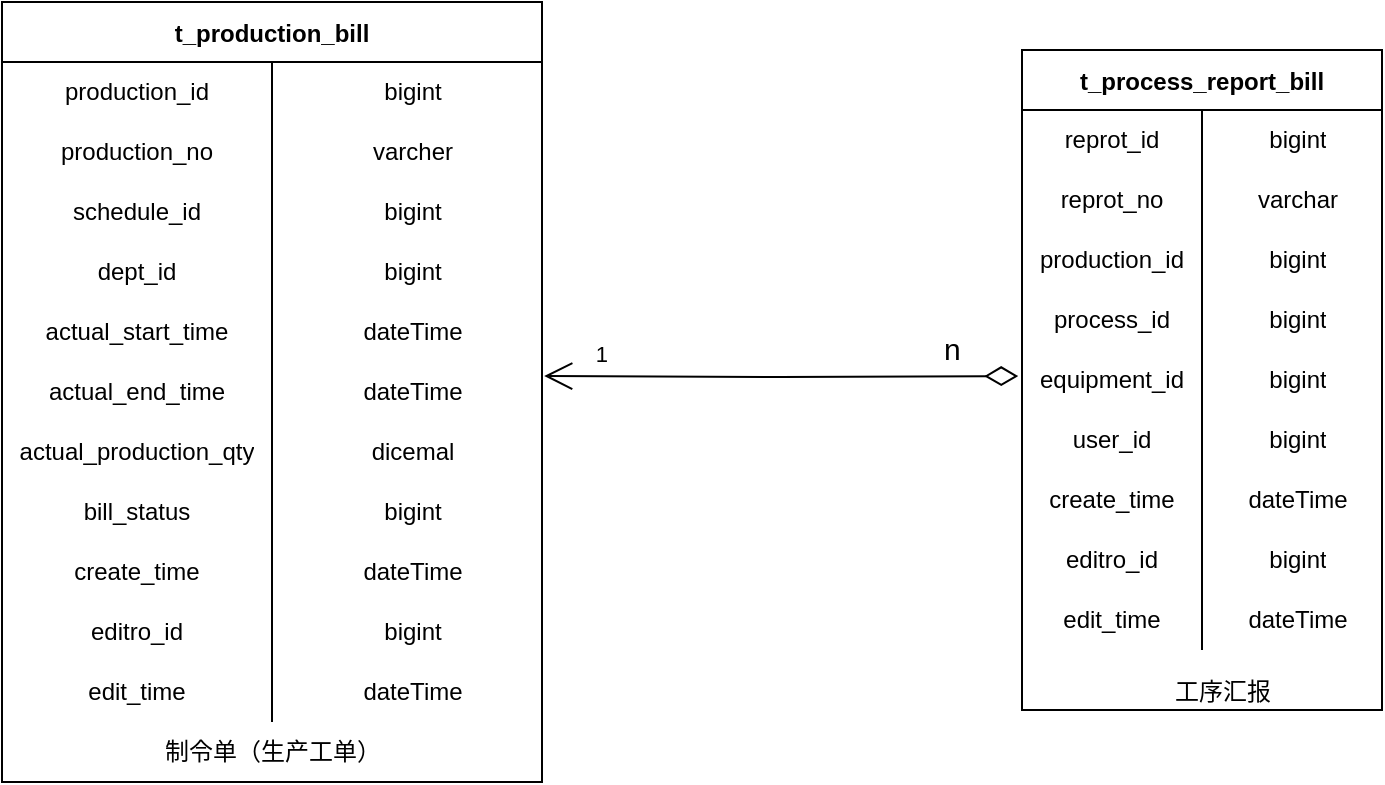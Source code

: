 <mxfile version="20.0.4" type="github">
  <diagram id="fy7ZwODoneq1_v7YV8ph" name="第 1 页">
    <mxGraphModel dx="1422" dy="786" grid="1" gridSize="10" guides="1" tooltips="1" connect="1" arrows="1" fold="1" page="1" pageScale="1" pageWidth="1654" pageHeight="2336" math="0" shadow="0">
      <root>
        <mxCell id="0" />
        <mxCell id="1" parent="0" />
        <mxCell id="3n4rUfWtmnFHEgng75o0-35" value="t_production_bill" style="shape=table;startSize=30;container=1;collapsible=0;childLayout=tableLayout;fixedRows=1;rowLines=0;fontStyle=1;" vertex="1" parent="1">
          <mxGeometry x="170" y="1130" width="270" height="390" as="geometry" />
        </mxCell>
        <mxCell id="3n4rUfWtmnFHEgng75o0-36" value="" style="shape=tableRow;horizontal=0;startSize=0;swimlaneHead=0;swimlaneBody=0;top=0;left=0;bottom=0;right=0;collapsible=0;dropTarget=0;fillColor=none;points=[[0,0.5],[1,0.5]];portConstraint=eastwest;" vertex="1" parent="3n4rUfWtmnFHEgng75o0-35">
          <mxGeometry y="30" width="270" height="30" as="geometry" />
        </mxCell>
        <mxCell id="3n4rUfWtmnFHEgng75o0-37" value="production_id" style="shape=partialRectangle;html=1;whiteSpace=wrap;connectable=0;fillColor=none;top=0;left=0;bottom=0;right=0;overflow=hidden;pointerEvents=1;" vertex="1" parent="3n4rUfWtmnFHEgng75o0-36">
          <mxGeometry width="135" height="30" as="geometry">
            <mxRectangle width="135" height="30" as="alternateBounds" />
          </mxGeometry>
        </mxCell>
        <mxCell id="3n4rUfWtmnFHEgng75o0-38" value="bigint" style="shape=partialRectangle;html=1;whiteSpace=wrap;connectable=0;fillColor=none;top=0;left=0;bottom=0;right=0;align=center;spacingLeft=6;overflow=hidden;" vertex="1" parent="3n4rUfWtmnFHEgng75o0-36">
          <mxGeometry x="135" width="135" height="30" as="geometry">
            <mxRectangle width="135" height="30" as="alternateBounds" />
          </mxGeometry>
        </mxCell>
        <mxCell id="3n4rUfWtmnFHEgng75o0-39" value="" style="shape=tableRow;horizontal=0;startSize=0;swimlaneHead=0;swimlaneBody=0;top=0;left=0;bottom=0;right=0;collapsible=0;dropTarget=0;fillColor=none;points=[[0,0.5],[1,0.5]];portConstraint=eastwest;" vertex="1" parent="3n4rUfWtmnFHEgng75o0-35">
          <mxGeometry y="60" width="270" height="30" as="geometry" />
        </mxCell>
        <mxCell id="3n4rUfWtmnFHEgng75o0-40" value="production_no" style="shape=partialRectangle;html=1;whiteSpace=wrap;connectable=0;fillColor=none;top=0;left=0;bottom=0;right=0;overflow=hidden;" vertex="1" parent="3n4rUfWtmnFHEgng75o0-39">
          <mxGeometry width="135" height="30" as="geometry">
            <mxRectangle width="135" height="30" as="alternateBounds" />
          </mxGeometry>
        </mxCell>
        <mxCell id="3n4rUfWtmnFHEgng75o0-41" value="varcher" style="shape=partialRectangle;html=1;whiteSpace=wrap;connectable=0;fillColor=none;top=0;left=0;bottom=0;right=0;align=center;spacingLeft=6;overflow=hidden;" vertex="1" parent="3n4rUfWtmnFHEgng75o0-39">
          <mxGeometry x="135" width="135" height="30" as="geometry">
            <mxRectangle width="135" height="30" as="alternateBounds" />
          </mxGeometry>
        </mxCell>
        <mxCell id="3n4rUfWtmnFHEgng75o0-42" value="" style="shape=tableRow;horizontal=0;startSize=0;swimlaneHead=0;swimlaneBody=0;top=0;left=0;bottom=0;right=0;collapsible=0;dropTarget=0;fillColor=none;points=[[0,0.5],[1,0.5]];portConstraint=eastwest;" vertex="1" parent="3n4rUfWtmnFHEgng75o0-35">
          <mxGeometry y="90" width="270" height="30" as="geometry" />
        </mxCell>
        <mxCell id="3n4rUfWtmnFHEgng75o0-43" value="schedule_id" style="shape=partialRectangle;html=1;whiteSpace=wrap;connectable=0;fillColor=none;top=0;left=0;bottom=0;right=0;overflow=hidden;" vertex="1" parent="3n4rUfWtmnFHEgng75o0-42">
          <mxGeometry width="135" height="30" as="geometry">
            <mxRectangle width="135" height="30" as="alternateBounds" />
          </mxGeometry>
        </mxCell>
        <mxCell id="3n4rUfWtmnFHEgng75o0-44" value="bigint" style="shape=partialRectangle;html=1;whiteSpace=wrap;connectable=0;fillColor=none;top=0;left=0;bottom=0;right=0;align=center;spacingLeft=6;overflow=hidden;" vertex="1" parent="3n4rUfWtmnFHEgng75o0-42">
          <mxGeometry x="135" width="135" height="30" as="geometry">
            <mxRectangle width="135" height="30" as="alternateBounds" />
          </mxGeometry>
        </mxCell>
        <mxCell id="3n4rUfWtmnFHEgng75o0-45" style="shape=tableRow;horizontal=0;startSize=0;swimlaneHead=0;swimlaneBody=0;top=0;left=0;bottom=0;right=0;collapsible=0;dropTarget=0;fillColor=none;points=[[0,0.5],[1,0.5]];portConstraint=eastwest;" vertex="1" parent="3n4rUfWtmnFHEgng75o0-35">
          <mxGeometry y="120" width="270" height="30" as="geometry" />
        </mxCell>
        <mxCell id="3n4rUfWtmnFHEgng75o0-46" value="dept_id" style="shape=partialRectangle;html=1;whiteSpace=wrap;connectable=0;fillColor=none;top=0;left=0;bottom=0;right=0;overflow=hidden;" vertex="1" parent="3n4rUfWtmnFHEgng75o0-45">
          <mxGeometry width="135" height="30" as="geometry">
            <mxRectangle width="135" height="30" as="alternateBounds" />
          </mxGeometry>
        </mxCell>
        <mxCell id="3n4rUfWtmnFHEgng75o0-47" value="bigint" style="shape=partialRectangle;html=1;whiteSpace=wrap;connectable=0;fillColor=none;top=0;left=0;bottom=0;right=0;align=center;spacingLeft=6;overflow=hidden;" vertex="1" parent="3n4rUfWtmnFHEgng75o0-45">
          <mxGeometry x="135" width="135" height="30" as="geometry">
            <mxRectangle width="135" height="30" as="alternateBounds" />
          </mxGeometry>
        </mxCell>
        <mxCell id="3n4rUfWtmnFHEgng75o0-48" style="shape=tableRow;horizontal=0;startSize=0;swimlaneHead=0;swimlaneBody=0;top=0;left=0;bottom=0;right=0;collapsible=0;dropTarget=0;fillColor=none;points=[[0,0.5],[1,0.5]];portConstraint=eastwest;" vertex="1" parent="3n4rUfWtmnFHEgng75o0-35">
          <mxGeometry y="150" width="270" height="30" as="geometry" />
        </mxCell>
        <mxCell id="3n4rUfWtmnFHEgng75o0-49" value="actual_start_time" style="shape=partialRectangle;html=1;whiteSpace=wrap;connectable=0;fillColor=none;top=0;left=0;bottom=0;right=0;overflow=hidden;" vertex="1" parent="3n4rUfWtmnFHEgng75o0-48">
          <mxGeometry width="135" height="30" as="geometry">
            <mxRectangle width="135" height="30" as="alternateBounds" />
          </mxGeometry>
        </mxCell>
        <mxCell id="3n4rUfWtmnFHEgng75o0-50" value="dateTime" style="shape=partialRectangle;html=1;whiteSpace=wrap;connectable=0;fillColor=none;top=0;left=0;bottom=0;right=0;align=center;spacingLeft=6;overflow=hidden;" vertex="1" parent="3n4rUfWtmnFHEgng75o0-48">
          <mxGeometry x="135" width="135" height="30" as="geometry">
            <mxRectangle width="135" height="30" as="alternateBounds" />
          </mxGeometry>
        </mxCell>
        <mxCell id="3n4rUfWtmnFHEgng75o0-51" style="shape=tableRow;horizontal=0;startSize=0;swimlaneHead=0;swimlaneBody=0;top=0;left=0;bottom=0;right=0;collapsible=0;dropTarget=0;fillColor=none;points=[[0,0.5],[1,0.5]];portConstraint=eastwest;" vertex="1" parent="3n4rUfWtmnFHEgng75o0-35">
          <mxGeometry y="180" width="270" height="30" as="geometry" />
        </mxCell>
        <mxCell id="3n4rUfWtmnFHEgng75o0-52" value="actual_end_time" style="shape=partialRectangle;html=1;whiteSpace=wrap;connectable=0;fillColor=none;top=0;left=0;bottom=0;right=0;overflow=hidden;" vertex="1" parent="3n4rUfWtmnFHEgng75o0-51">
          <mxGeometry width="135" height="30" as="geometry">
            <mxRectangle width="135" height="30" as="alternateBounds" />
          </mxGeometry>
        </mxCell>
        <mxCell id="3n4rUfWtmnFHEgng75o0-53" value="dateTime" style="shape=partialRectangle;html=1;whiteSpace=wrap;connectable=0;fillColor=none;top=0;left=0;bottom=0;right=0;align=center;spacingLeft=6;overflow=hidden;" vertex="1" parent="3n4rUfWtmnFHEgng75o0-51">
          <mxGeometry x="135" width="135" height="30" as="geometry">
            <mxRectangle width="135" height="30" as="alternateBounds" />
          </mxGeometry>
        </mxCell>
        <mxCell id="3n4rUfWtmnFHEgng75o0-54" style="shape=tableRow;horizontal=0;startSize=0;swimlaneHead=0;swimlaneBody=0;top=0;left=0;bottom=0;right=0;collapsible=0;dropTarget=0;fillColor=none;points=[[0,0.5],[1,0.5]];portConstraint=eastwest;" vertex="1" parent="3n4rUfWtmnFHEgng75o0-35">
          <mxGeometry y="210" width="270" height="30" as="geometry" />
        </mxCell>
        <mxCell id="3n4rUfWtmnFHEgng75o0-55" value="actual_production_qty" style="shape=partialRectangle;html=1;whiteSpace=wrap;connectable=0;fillColor=none;top=0;left=0;bottom=0;right=0;overflow=hidden;" vertex="1" parent="3n4rUfWtmnFHEgng75o0-54">
          <mxGeometry width="135" height="30" as="geometry">
            <mxRectangle width="135" height="30" as="alternateBounds" />
          </mxGeometry>
        </mxCell>
        <mxCell id="3n4rUfWtmnFHEgng75o0-56" value="dicemal" style="shape=partialRectangle;html=1;whiteSpace=wrap;connectable=0;fillColor=none;top=0;left=0;bottom=0;right=0;align=center;spacingLeft=6;overflow=hidden;" vertex="1" parent="3n4rUfWtmnFHEgng75o0-54">
          <mxGeometry x="135" width="135" height="30" as="geometry">
            <mxRectangle width="135" height="30" as="alternateBounds" />
          </mxGeometry>
        </mxCell>
        <mxCell id="3n4rUfWtmnFHEgng75o0-57" style="shape=tableRow;horizontal=0;startSize=0;swimlaneHead=0;swimlaneBody=0;top=0;left=0;bottom=0;right=0;collapsible=0;dropTarget=0;fillColor=none;points=[[0,0.5],[1,0.5]];portConstraint=eastwest;" vertex="1" parent="3n4rUfWtmnFHEgng75o0-35">
          <mxGeometry y="240" width="270" height="30" as="geometry" />
        </mxCell>
        <mxCell id="3n4rUfWtmnFHEgng75o0-58" value="bill_status" style="shape=partialRectangle;html=1;whiteSpace=wrap;connectable=0;fillColor=none;top=0;left=0;bottom=0;right=0;overflow=hidden;" vertex="1" parent="3n4rUfWtmnFHEgng75o0-57">
          <mxGeometry width="135" height="30" as="geometry">
            <mxRectangle width="135" height="30" as="alternateBounds" />
          </mxGeometry>
        </mxCell>
        <mxCell id="3n4rUfWtmnFHEgng75o0-59" value="bigint" style="shape=partialRectangle;html=1;whiteSpace=wrap;connectable=0;fillColor=none;top=0;left=0;bottom=0;right=0;align=center;spacingLeft=6;overflow=hidden;" vertex="1" parent="3n4rUfWtmnFHEgng75o0-57">
          <mxGeometry x="135" width="135" height="30" as="geometry">
            <mxRectangle width="135" height="30" as="alternateBounds" />
          </mxGeometry>
        </mxCell>
        <mxCell id="3n4rUfWtmnFHEgng75o0-60" style="shape=tableRow;horizontal=0;startSize=0;swimlaneHead=0;swimlaneBody=0;top=0;left=0;bottom=0;right=0;collapsible=0;dropTarget=0;fillColor=none;points=[[0,0.5],[1,0.5]];portConstraint=eastwest;" vertex="1" parent="3n4rUfWtmnFHEgng75o0-35">
          <mxGeometry y="270" width="270" height="30" as="geometry" />
        </mxCell>
        <mxCell id="3n4rUfWtmnFHEgng75o0-61" value="create_time" style="shape=partialRectangle;html=1;whiteSpace=wrap;connectable=0;fillColor=none;top=0;left=0;bottom=0;right=0;overflow=hidden;" vertex="1" parent="3n4rUfWtmnFHEgng75o0-60">
          <mxGeometry width="135" height="30" as="geometry">
            <mxRectangle width="135" height="30" as="alternateBounds" />
          </mxGeometry>
        </mxCell>
        <mxCell id="3n4rUfWtmnFHEgng75o0-62" value="dateTime" style="shape=partialRectangle;html=1;whiteSpace=wrap;connectable=0;fillColor=none;top=0;left=0;bottom=0;right=0;align=center;spacingLeft=6;overflow=hidden;" vertex="1" parent="3n4rUfWtmnFHEgng75o0-60">
          <mxGeometry x="135" width="135" height="30" as="geometry">
            <mxRectangle width="135" height="30" as="alternateBounds" />
          </mxGeometry>
        </mxCell>
        <mxCell id="3n4rUfWtmnFHEgng75o0-63" style="shape=tableRow;horizontal=0;startSize=0;swimlaneHead=0;swimlaneBody=0;top=0;left=0;bottom=0;right=0;collapsible=0;dropTarget=0;fillColor=none;points=[[0,0.5],[1,0.5]];portConstraint=eastwest;" vertex="1" parent="3n4rUfWtmnFHEgng75o0-35">
          <mxGeometry y="300" width="270" height="30" as="geometry" />
        </mxCell>
        <mxCell id="3n4rUfWtmnFHEgng75o0-64" value="editro_id" style="shape=partialRectangle;html=1;whiteSpace=wrap;connectable=0;fillColor=none;top=0;left=0;bottom=0;right=0;overflow=hidden;" vertex="1" parent="3n4rUfWtmnFHEgng75o0-63">
          <mxGeometry width="135" height="30" as="geometry">
            <mxRectangle width="135" height="30" as="alternateBounds" />
          </mxGeometry>
        </mxCell>
        <mxCell id="3n4rUfWtmnFHEgng75o0-65" value="bigint" style="shape=partialRectangle;html=1;whiteSpace=wrap;connectable=0;fillColor=none;top=0;left=0;bottom=0;right=0;align=center;spacingLeft=6;overflow=hidden;" vertex="1" parent="3n4rUfWtmnFHEgng75o0-63">
          <mxGeometry x="135" width="135" height="30" as="geometry">
            <mxRectangle width="135" height="30" as="alternateBounds" />
          </mxGeometry>
        </mxCell>
        <mxCell id="3n4rUfWtmnFHEgng75o0-66" style="shape=tableRow;horizontal=0;startSize=0;swimlaneHead=0;swimlaneBody=0;top=0;left=0;bottom=0;right=0;collapsible=0;dropTarget=0;fillColor=none;points=[[0,0.5],[1,0.5]];portConstraint=eastwest;" vertex="1" parent="3n4rUfWtmnFHEgng75o0-35">
          <mxGeometry y="330" width="270" height="30" as="geometry" />
        </mxCell>
        <mxCell id="3n4rUfWtmnFHEgng75o0-67" value="edit_time" style="shape=partialRectangle;html=1;whiteSpace=wrap;connectable=0;fillColor=none;top=0;left=0;bottom=0;right=0;overflow=hidden;" vertex="1" parent="3n4rUfWtmnFHEgng75o0-66">
          <mxGeometry width="135" height="30" as="geometry">
            <mxRectangle width="135" height="30" as="alternateBounds" />
          </mxGeometry>
        </mxCell>
        <mxCell id="3n4rUfWtmnFHEgng75o0-68" value="dateTime" style="shape=partialRectangle;html=1;whiteSpace=wrap;connectable=0;fillColor=none;top=0;left=0;bottom=0;right=0;align=center;spacingLeft=6;overflow=hidden;" vertex="1" parent="3n4rUfWtmnFHEgng75o0-66">
          <mxGeometry x="135" width="135" height="30" as="geometry">
            <mxRectangle width="135" height="30" as="alternateBounds" />
          </mxGeometry>
        </mxCell>
        <mxCell id="3n4rUfWtmnFHEgng75o0-69" value="制令单（生产工单）" style="text;html=1;align=center;verticalAlign=middle;resizable=0;points=[];autosize=1;strokeColor=none;fillColor=none;" vertex="1" parent="1">
          <mxGeometry x="240" y="1490" width="130" height="30" as="geometry" />
        </mxCell>
        <mxCell id="3n4rUfWtmnFHEgng75o0-111" value="" style="endArrow=open;html=1;endSize=12;startArrow=diamondThin;startSize=14;startFill=0;edgeStyle=orthogonalEdgeStyle;rounded=0;exitX=0.01;exitY=0.067;exitDx=0;exitDy=0;exitPerimeter=0;entryX=1.004;entryY=0.233;entryDx=0;entryDy=0;entryPerimeter=0;" edge="1" parent="1" target="3n4rUfWtmnFHEgng75o0-51">
          <mxGeometry relative="1" as="geometry">
            <mxPoint x="678.1" y="1317.01" as="sourcePoint" />
            <mxPoint x="665" y="1320" as="targetPoint" />
          </mxGeometry>
        </mxCell>
        <mxCell id="3n4rUfWtmnFHEgng75o0-112" value="n" style="edgeLabel;resizable=0;html=1;align=left;verticalAlign=top;fontSize=15;" connectable="0" vertex="1" parent="3n4rUfWtmnFHEgng75o0-111">
          <mxGeometry x="-1" relative="1" as="geometry">
            <mxPoint x="-39" y="-29" as="offset" />
          </mxGeometry>
        </mxCell>
        <mxCell id="3n4rUfWtmnFHEgng75o0-113" value="1" style="edgeLabel;resizable=0;html=1;align=right;verticalAlign=top;" connectable="0" vertex="1" parent="3n4rUfWtmnFHEgng75o0-111">
          <mxGeometry x="1" relative="1" as="geometry">
            <mxPoint x="32" y="-24" as="offset" />
          </mxGeometry>
        </mxCell>
        <mxCell id="3n4rUfWtmnFHEgng75o0-117" value="t_process_report_bill" style="shape=table;startSize=30;container=1;collapsible=0;childLayout=tableLayout;fixedRows=1;rowLines=0;fontStyle=1;" vertex="1" parent="1">
          <mxGeometry x="680" y="1154" width="180" height="330" as="geometry" />
        </mxCell>
        <mxCell id="3n4rUfWtmnFHEgng75o0-118" value="" style="shape=tableRow;horizontal=0;startSize=0;swimlaneHead=0;swimlaneBody=0;top=0;left=0;bottom=0;right=0;collapsible=0;dropTarget=0;fillColor=none;points=[[0,0.5],[1,0.5]];portConstraint=eastwest;" vertex="1" parent="3n4rUfWtmnFHEgng75o0-117">
          <mxGeometry y="30" width="180" height="30" as="geometry" />
        </mxCell>
        <mxCell id="3n4rUfWtmnFHEgng75o0-119" value="reprot_id" style="shape=partialRectangle;html=1;whiteSpace=wrap;connectable=0;fillColor=none;top=0;left=0;bottom=0;right=0;overflow=hidden;pointerEvents=1;" vertex="1" parent="3n4rUfWtmnFHEgng75o0-118">
          <mxGeometry width="90" height="30" as="geometry">
            <mxRectangle width="90" height="30" as="alternateBounds" />
          </mxGeometry>
        </mxCell>
        <mxCell id="3n4rUfWtmnFHEgng75o0-120" value="bigint" style="shape=partialRectangle;html=1;whiteSpace=wrap;connectable=0;fillColor=none;top=0;left=0;bottom=0;right=0;align=center;spacingLeft=6;overflow=hidden;" vertex="1" parent="3n4rUfWtmnFHEgng75o0-118">
          <mxGeometry x="90" width="90" height="30" as="geometry">
            <mxRectangle width="90" height="30" as="alternateBounds" />
          </mxGeometry>
        </mxCell>
        <mxCell id="3n4rUfWtmnFHEgng75o0-121" value="" style="shape=tableRow;horizontal=0;startSize=0;swimlaneHead=0;swimlaneBody=0;top=0;left=0;bottom=0;right=0;collapsible=0;dropTarget=0;fillColor=none;points=[[0,0.5],[1,0.5]];portConstraint=eastwest;" vertex="1" parent="3n4rUfWtmnFHEgng75o0-117">
          <mxGeometry y="60" width="180" height="30" as="geometry" />
        </mxCell>
        <mxCell id="3n4rUfWtmnFHEgng75o0-122" value="reprot_no" style="shape=partialRectangle;html=1;whiteSpace=wrap;connectable=0;fillColor=none;top=0;left=0;bottom=0;right=0;overflow=hidden;" vertex="1" parent="3n4rUfWtmnFHEgng75o0-121">
          <mxGeometry width="90" height="30" as="geometry">
            <mxRectangle width="90" height="30" as="alternateBounds" />
          </mxGeometry>
        </mxCell>
        <mxCell id="3n4rUfWtmnFHEgng75o0-123" value="varchar" style="shape=partialRectangle;html=1;whiteSpace=wrap;connectable=0;fillColor=none;top=0;left=0;bottom=0;right=0;align=center;spacingLeft=6;overflow=hidden;" vertex="1" parent="3n4rUfWtmnFHEgng75o0-121">
          <mxGeometry x="90" width="90" height="30" as="geometry">
            <mxRectangle width="90" height="30" as="alternateBounds" />
          </mxGeometry>
        </mxCell>
        <mxCell id="3n4rUfWtmnFHEgng75o0-124" value="" style="shape=tableRow;horizontal=0;startSize=0;swimlaneHead=0;swimlaneBody=0;top=0;left=0;bottom=0;right=0;collapsible=0;dropTarget=0;fillColor=none;points=[[0,0.5],[1,0.5]];portConstraint=eastwest;" vertex="1" parent="3n4rUfWtmnFHEgng75o0-117">
          <mxGeometry y="90" width="180" height="30" as="geometry" />
        </mxCell>
        <mxCell id="3n4rUfWtmnFHEgng75o0-125" value="production_id" style="shape=partialRectangle;html=1;whiteSpace=wrap;connectable=0;fillColor=none;top=0;left=0;bottom=0;right=0;overflow=hidden;" vertex="1" parent="3n4rUfWtmnFHEgng75o0-124">
          <mxGeometry width="90" height="30" as="geometry">
            <mxRectangle width="90" height="30" as="alternateBounds" />
          </mxGeometry>
        </mxCell>
        <mxCell id="3n4rUfWtmnFHEgng75o0-126" value="bigint" style="shape=partialRectangle;html=1;whiteSpace=wrap;connectable=0;fillColor=none;top=0;left=0;bottom=0;right=0;align=center;spacingLeft=6;overflow=hidden;" vertex="1" parent="3n4rUfWtmnFHEgng75o0-124">
          <mxGeometry x="90" width="90" height="30" as="geometry">
            <mxRectangle width="90" height="30" as="alternateBounds" />
          </mxGeometry>
        </mxCell>
        <mxCell id="3n4rUfWtmnFHEgng75o0-127" style="shape=tableRow;horizontal=0;startSize=0;swimlaneHead=0;swimlaneBody=0;top=0;left=0;bottom=0;right=0;collapsible=0;dropTarget=0;fillColor=none;points=[[0,0.5],[1,0.5]];portConstraint=eastwest;" vertex="1" parent="3n4rUfWtmnFHEgng75o0-117">
          <mxGeometry y="120" width="180" height="30" as="geometry" />
        </mxCell>
        <mxCell id="3n4rUfWtmnFHEgng75o0-128" value="process_id" style="shape=partialRectangle;html=1;whiteSpace=wrap;connectable=0;fillColor=none;top=0;left=0;bottom=0;right=0;overflow=hidden;" vertex="1" parent="3n4rUfWtmnFHEgng75o0-127">
          <mxGeometry width="90" height="30" as="geometry">
            <mxRectangle width="90" height="30" as="alternateBounds" />
          </mxGeometry>
        </mxCell>
        <mxCell id="3n4rUfWtmnFHEgng75o0-129" value="bigint" style="shape=partialRectangle;html=1;whiteSpace=wrap;connectable=0;fillColor=none;top=0;left=0;bottom=0;right=0;align=center;spacingLeft=6;overflow=hidden;" vertex="1" parent="3n4rUfWtmnFHEgng75o0-127">
          <mxGeometry x="90" width="90" height="30" as="geometry">
            <mxRectangle width="90" height="30" as="alternateBounds" />
          </mxGeometry>
        </mxCell>
        <mxCell id="3n4rUfWtmnFHEgng75o0-130" style="shape=tableRow;horizontal=0;startSize=0;swimlaneHead=0;swimlaneBody=0;top=0;left=0;bottom=0;right=0;collapsible=0;dropTarget=0;fillColor=none;points=[[0,0.5],[1,0.5]];portConstraint=eastwest;" vertex="1" parent="3n4rUfWtmnFHEgng75o0-117">
          <mxGeometry y="150" width="180" height="30" as="geometry" />
        </mxCell>
        <mxCell id="3n4rUfWtmnFHEgng75o0-131" value="equipment_id" style="shape=partialRectangle;html=1;whiteSpace=wrap;connectable=0;fillColor=none;top=0;left=0;bottom=0;right=0;overflow=hidden;" vertex="1" parent="3n4rUfWtmnFHEgng75o0-130">
          <mxGeometry width="90" height="30" as="geometry">
            <mxRectangle width="90" height="30" as="alternateBounds" />
          </mxGeometry>
        </mxCell>
        <mxCell id="3n4rUfWtmnFHEgng75o0-132" value="bigint" style="shape=partialRectangle;html=1;whiteSpace=wrap;connectable=0;fillColor=none;top=0;left=0;bottom=0;right=0;align=center;spacingLeft=6;overflow=hidden;" vertex="1" parent="3n4rUfWtmnFHEgng75o0-130">
          <mxGeometry x="90" width="90" height="30" as="geometry">
            <mxRectangle width="90" height="30" as="alternateBounds" />
          </mxGeometry>
        </mxCell>
        <mxCell id="3n4rUfWtmnFHEgng75o0-133" style="shape=tableRow;horizontal=0;startSize=0;swimlaneHead=0;swimlaneBody=0;top=0;left=0;bottom=0;right=0;collapsible=0;dropTarget=0;fillColor=none;points=[[0,0.5],[1,0.5]];portConstraint=eastwest;" vertex="1" parent="3n4rUfWtmnFHEgng75o0-117">
          <mxGeometry y="180" width="180" height="30" as="geometry" />
        </mxCell>
        <mxCell id="3n4rUfWtmnFHEgng75o0-134" value="user_id" style="shape=partialRectangle;html=1;whiteSpace=wrap;connectable=0;fillColor=none;top=0;left=0;bottom=0;right=0;overflow=hidden;" vertex="1" parent="3n4rUfWtmnFHEgng75o0-133">
          <mxGeometry width="90" height="30" as="geometry">
            <mxRectangle width="90" height="30" as="alternateBounds" />
          </mxGeometry>
        </mxCell>
        <mxCell id="3n4rUfWtmnFHEgng75o0-135" value="bigint" style="shape=partialRectangle;html=1;whiteSpace=wrap;connectable=0;fillColor=none;top=0;left=0;bottom=0;right=0;align=center;spacingLeft=6;overflow=hidden;" vertex="1" parent="3n4rUfWtmnFHEgng75o0-133">
          <mxGeometry x="90" width="90" height="30" as="geometry">
            <mxRectangle width="90" height="30" as="alternateBounds" />
          </mxGeometry>
        </mxCell>
        <mxCell id="3n4rUfWtmnFHEgng75o0-136" style="shape=tableRow;horizontal=0;startSize=0;swimlaneHead=0;swimlaneBody=0;top=0;left=0;bottom=0;right=0;collapsible=0;dropTarget=0;fillColor=none;points=[[0,0.5],[1,0.5]];portConstraint=eastwest;" vertex="1" parent="3n4rUfWtmnFHEgng75o0-117">
          <mxGeometry y="210" width="180" height="30" as="geometry" />
        </mxCell>
        <mxCell id="3n4rUfWtmnFHEgng75o0-137" value="create_time" style="shape=partialRectangle;html=1;whiteSpace=wrap;connectable=0;fillColor=none;top=0;left=0;bottom=0;right=0;overflow=hidden;" vertex="1" parent="3n4rUfWtmnFHEgng75o0-136">
          <mxGeometry width="90" height="30" as="geometry">
            <mxRectangle width="90" height="30" as="alternateBounds" />
          </mxGeometry>
        </mxCell>
        <mxCell id="3n4rUfWtmnFHEgng75o0-138" value="dateTime" style="shape=partialRectangle;html=1;whiteSpace=wrap;connectable=0;fillColor=none;top=0;left=0;bottom=0;right=0;align=center;spacingLeft=6;overflow=hidden;" vertex="1" parent="3n4rUfWtmnFHEgng75o0-136">
          <mxGeometry x="90" width="90" height="30" as="geometry">
            <mxRectangle width="90" height="30" as="alternateBounds" />
          </mxGeometry>
        </mxCell>
        <mxCell id="3n4rUfWtmnFHEgng75o0-139" style="shape=tableRow;horizontal=0;startSize=0;swimlaneHead=0;swimlaneBody=0;top=0;left=0;bottom=0;right=0;collapsible=0;dropTarget=0;fillColor=none;points=[[0,0.5],[1,0.5]];portConstraint=eastwest;" vertex="1" parent="3n4rUfWtmnFHEgng75o0-117">
          <mxGeometry y="240" width="180" height="30" as="geometry" />
        </mxCell>
        <mxCell id="3n4rUfWtmnFHEgng75o0-140" value="editro_id" style="shape=partialRectangle;html=1;whiteSpace=wrap;connectable=0;fillColor=none;top=0;left=0;bottom=0;right=0;overflow=hidden;" vertex="1" parent="3n4rUfWtmnFHEgng75o0-139">
          <mxGeometry width="90" height="30" as="geometry">
            <mxRectangle width="90" height="30" as="alternateBounds" />
          </mxGeometry>
        </mxCell>
        <mxCell id="3n4rUfWtmnFHEgng75o0-141" value="bigint" style="shape=partialRectangle;html=1;whiteSpace=wrap;connectable=0;fillColor=none;top=0;left=0;bottom=0;right=0;align=center;spacingLeft=6;overflow=hidden;" vertex="1" parent="3n4rUfWtmnFHEgng75o0-139">
          <mxGeometry x="90" width="90" height="30" as="geometry">
            <mxRectangle width="90" height="30" as="alternateBounds" />
          </mxGeometry>
        </mxCell>
        <mxCell id="3n4rUfWtmnFHEgng75o0-142" style="shape=tableRow;horizontal=0;startSize=0;swimlaneHead=0;swimlaneBody=0;top=0;left=0;bottom=0;right=0;collapsible=0;dropTarget=0;fillColor=none;points=[[0,0.5],[1,0.5]];portConstraint=eastwest;" vertex="1" parent="3n4rUfWtmnFHEgng75o0-117">
          <mxGeometry y="270" width="180" height="30" as="geometry" />
        </mxCell>
        <mxCell id="3n4rUfWtmnFHEgng75o0-143" value="edit_time" style="shape=partialRectangle;html=1;whiteSpace=wrap;connectable=0;fillColor=none;top=0;left=0;bottom=0;right=0;overflow=hidden;" vertex="1" parent="3n4rUfWtmnFHEgng75o0-142">
          <mxGeometry width="90" height="30" as="geometry">
            <mxRectangle width="90" height="30" as="alternateBounds" />
          </mxGeometry>
        </mxCell>
        <mxCell id="3n4rUfWtmnFHEgng75o0-144" value="dateTime" style="shape=partialRectangle;html=1;whiteSpace=wrap;connectable=0;fillColor=none;top=0;left=0;bottom=0;right=0;align=center;spacingLeft=6;overflow=hidden;" vertex="1" parent="3n4rUfWtmnFHEgng75o0-142">
          <mxGeometry x="90" width="90" height="30" as="geometry">
            <mxRectangle width="90" height="30" as="alternateBounds" />
          </mxGeometry>
        </mxCell>
        <mxCell id="3n4rUfWtmnFHEgng75o0-145" value="工序汇报" style="text;html=1;align=center;verticalAlign=middle;resizable=0;points=[];autosize=1;strokeColor=none;fillColor=none;" vertex="1" parent="1">
          <mxGeometry x="745" y="1460" width="70" height="30" as="geometry" />
        </mxCell>
      </root>
    </mxGraphModel>
  </diagram>
</mxfile>
